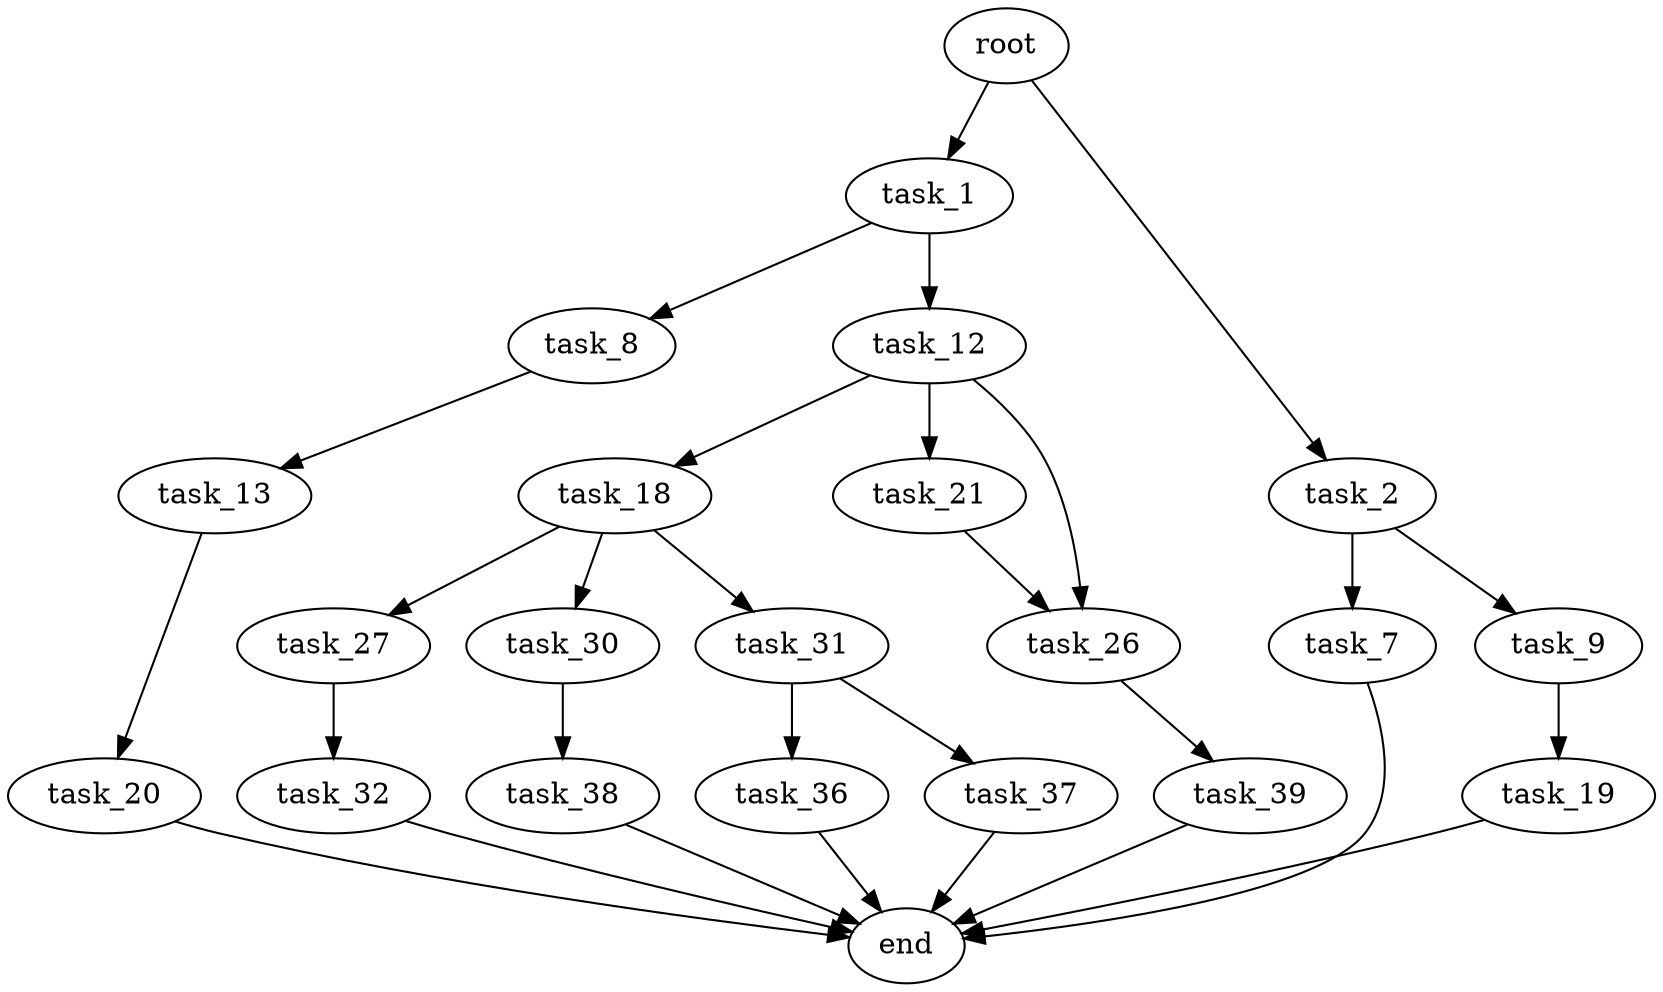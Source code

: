 digraph G {
  root [size="0.000000"];
  task_1 [size="17887887024.000000"];
  task_2 [size="8589934592.000000"];
  task_8 [size="368293445632.000000"];
  task_12 [size="341237490115.000000"];
  task_7 [size="28991029248.000000"];
  task_9 [size="549755813888.000000"];
  end [size="0.000000"];
  task_13 [size="46862490488.000000"];
  task_19 [size="263311367507.000000"];
  task_18 [size="4029967618.000000"];
  task_21 [size="13860162687.000000"];
  task_26 [size="134217728000.000000"];
  task_20 [size="32669230864.000000"];
  task_27 [size="15403148650.000000"];
  task_30 [size="19167833722.000000"];
  task_31 [size="8589934592.000000"];
  task_39 [size="3323924283.000000"];
  task_32 [size="112011943536.000000"];
  task_38 [size="16857289120.000000"];
  task_36 [size="68719476736.000000"];
  task_37 [size="32316190232.000000"];

  root -> task_1 [size="1.000000"];
  root -> task_2 [size="1.000000"];
  task_1 -> task_8 [size="301989888.000000"];
  task_1 -> task_12 [size="301989888.000000"];
  task_2 -> task_7 [size="33554432.000000"];
  task_2 -> task_9 [size="33554432.000000"];
  task_8 -> task_13 [size="411041792.000000"];
  task_12 -> task_18 [size="301989888.000000"];
  task_12 -> task_21 [size="301989888.000000"];
  task_12 -> task_26 [size="301989888.000000"];
  task_7 -> end [size="1.000000"];
  task_9 -> task_19 [size="536870912.000000"];
  task_13 -> task_20 [size="33554432.000000"];
  task_19 -> end [size="1.000000"];
  task_18 -> task_27 [size="134217728.000000"];
  task_18 -> task_30 [size="134217728.000000"];
  task_18 -> task_31 [size="134217728.000000"];
  task_21 -> task_26 [size="33554432.000000"];
  task_26 -> task_39 [size="209715200.000000"];
  task_20 -> end [size="1.000000"];
  task_27 -> task_32 [size="838860800.000000"];
  task_30 -> task_38 [size="838860800.000000"];
  task_31 -> task_36 [size="33554432.000000"];
  task_31 -> task_37 [size="33554432.000000"];
  task_39 -> end [size="1.000000"];
  task_32 -> end [size="1.000000"];
  task_38 -> end [size="1.000000"];
  task_36 -> end [size="1.000000"];
  task_37 -> end [size="1.000000"];
}
